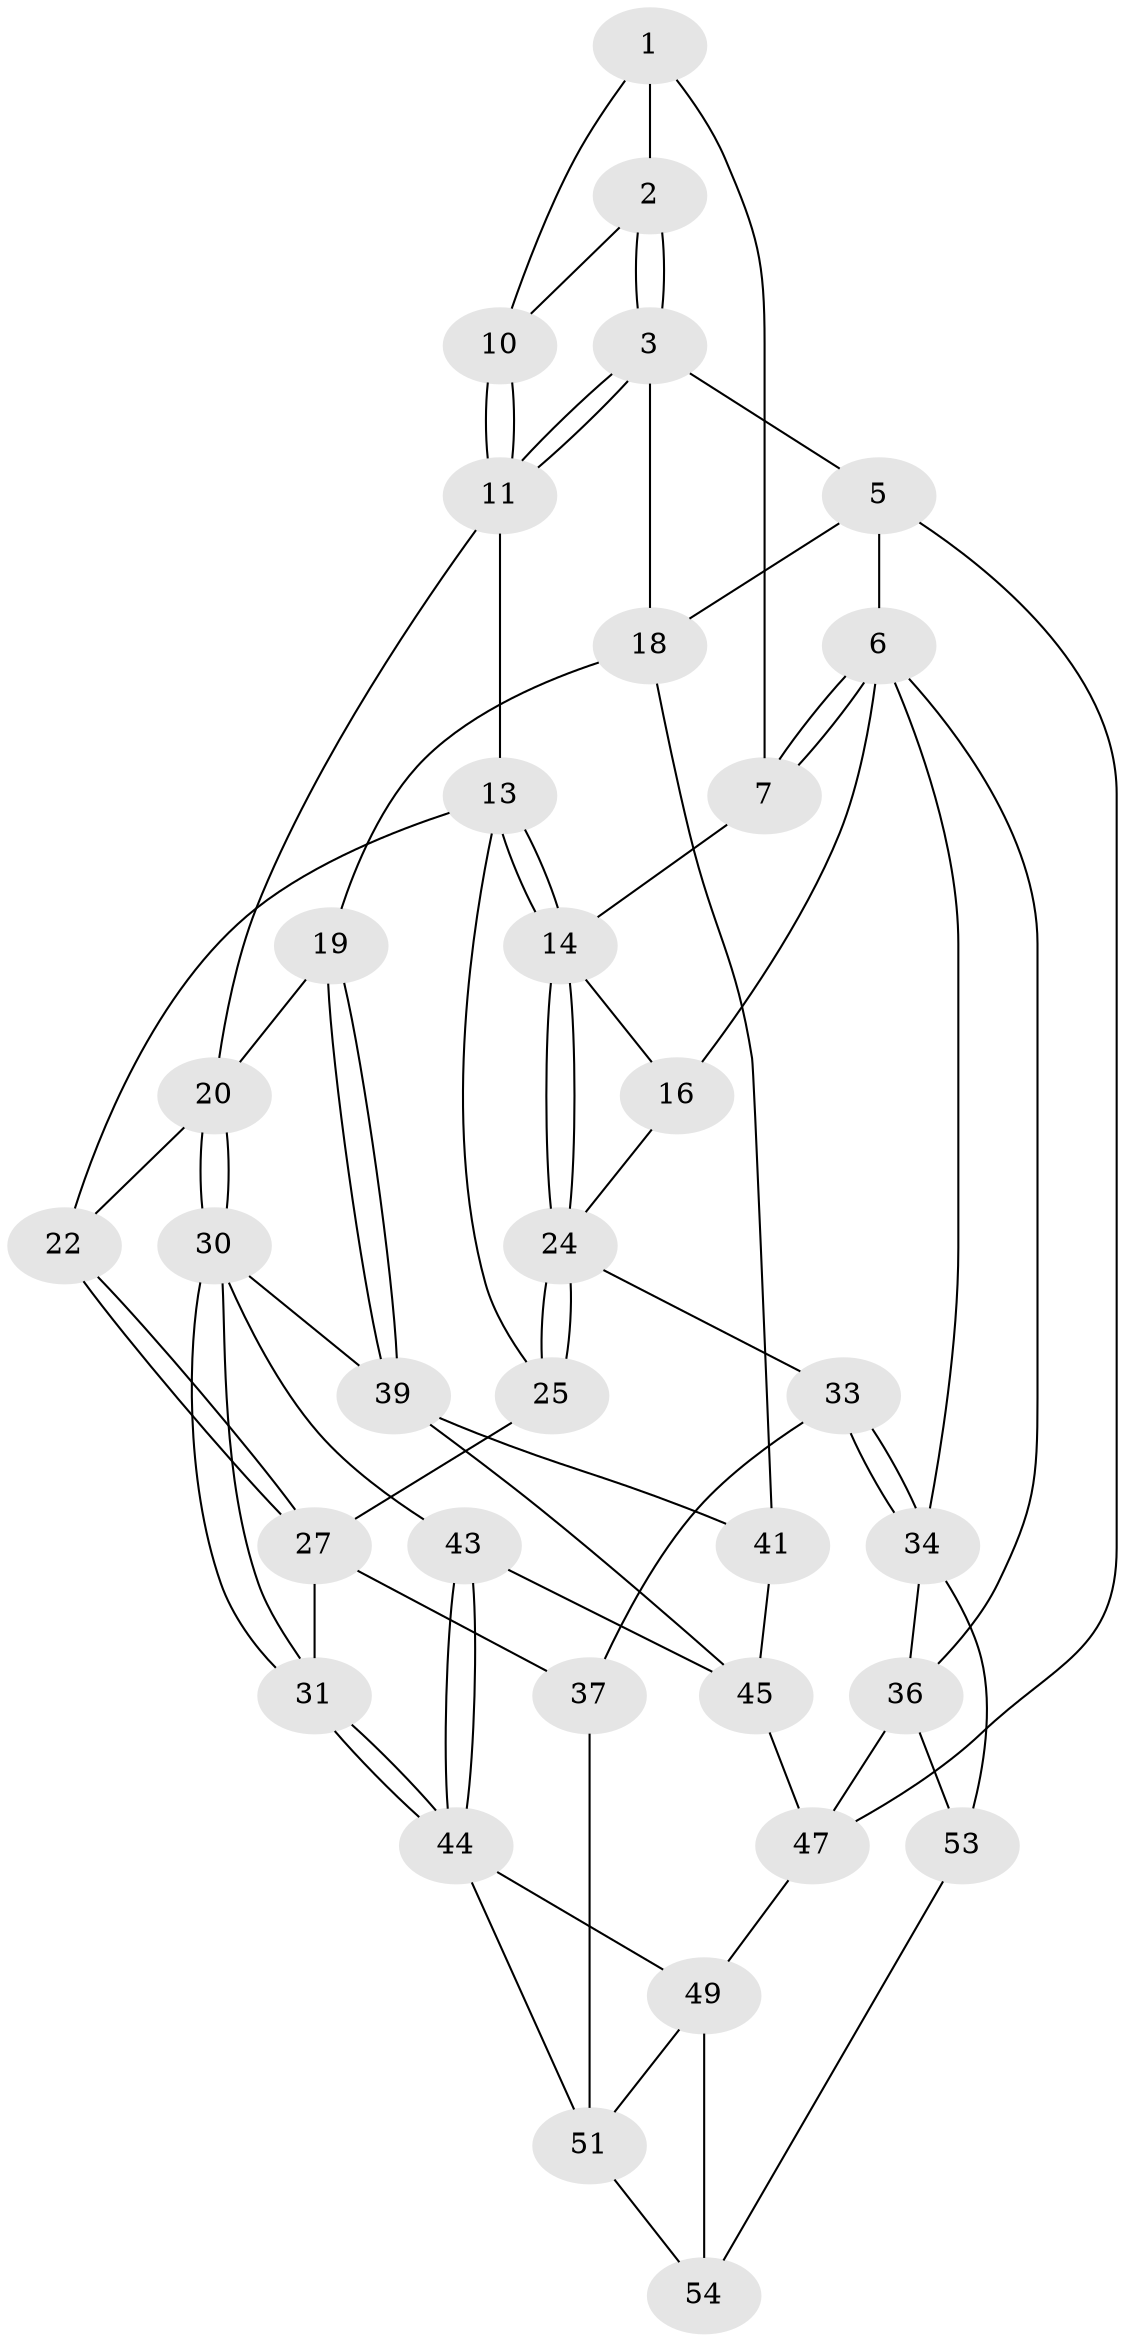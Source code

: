 // original degree distribution, {3: 0.05357142857142857, 4: 0.25, 5: 0.44642857142857145, 6: 0.25}
// Generated by graph-tools (version 1.1) at 2025/42/03/06/25 10:42:27]
// undirected, 34 vertices, 75 edges
graph export_dot {
graph [start="1"]
  node [color=gray90,style=filled];
  1 [pos="+0.4792197330829917+0",super="+8"];
  2 [pos="+0.6091306023016619+0"];
  3 [pos="+0.6955073603178707+0",super="+4"];
  5 [pos="+1+0",super="+28"];
  6 [pos="+0+0",super="+17"];
  7 [pos="+0.10224920673572026+0",super="+9"];
  10 [pos="+0.4185994625435331+0.10313575486115394"];
  11 [pos="+0.4505940165819424+0.24943133152858368",super="+12"];
  13 [pos="+0.3836006773920656+0.2665337773295265",super="+23"];
  14 [pos="+0.22050385187520652+0.24997871433946198",super="+15"];
  16 [pos="+0+0.10631017864037544"];
  18 [pos="+0.7104887965830035+0.29879859247066093",super="+29"];
  19 [pos="+0.6782975910243781+0.3236682733266651"];
  20 [pos="+0.6341535768375395+0.3368573232821294",super="+21"];
  22 [pos="+0.465791022750141+0.3940852050421122"];
  24 [pos="+0.17800704025722494+0.4000485269719336",super="+26"];
  25 [pos="+0.35461107853502555+0.43520986902042325"];
  27 [pos="+0.39196476687081794+0.4685472780363401",super="+32"];
  30 [pos="+0.5616329067317912+0.48832648668277456",super="+40"];
  31 [pos="+0.4660784561748441+0.6061456284018867"];
  33 [pos="+0.1562744095263773+0.430418249511128"];
  34 [pos="+0+0.5343686218373129",super="+35"];
  36 [pos="+0+1"];
  37 [pos="+0.3133929285581549+0.6672085603980935",super="+38"];
  39 [pos="+0.7173017264111592+0.484584544230627",super="+42"];
  41 [pos="+0.9171529875604018+0.5255602753119883"];
  43 [pos="+0.6651728097375135+0.638606160814762"];
  44 [pos="+0.5551391294439516+0.6795608058796435",super="+50"];
  45 [pos="+0.7327087660555068+0.6388909744886475",super="+46"];
  47 [pos="+1+1",super="+48"];
  49 [pos="+0.9540260573010951+1",super="+56"];
  51 [pos="+0.3910565370826861+0.8452355823334662",super="+52"];
  53 [pos="+0.1582251970104949+0.6512062224688769",super="+55"];
  54 [pos="+0.05959166685128459+1"];
  1 -- 2;
  1 -- 10;
  1 -- 7;
  2 -- 3;
  2 -- 3;
  2 -- 10;
  3 -- 11;
  3 -- 11;
  3 -- 18;
  3 -- 5;
  5 -- 6;
  5 -- 47 [weight=2];
  5 -- 18;
  6 -- 7;
  6 -- 7;
  6 -- 36;
  6 -- 16;
  6 -- 34;
  7 -- 14;
  10 -- 11;
  10 -- 11;
  11 -- 13;
  11 -- 20;
  13 -- 14;
  13 -- 14;
  13 -- 25;
  13 -- 22;
  14 -- 24;
  14 -- 24;
  14 -- 16;
  16 -- 24;
  18 -- 19;
  18 -- 41;
  19 -- 20;
  19 -- 39;
  19 -- 39;
  20 -- 30;
  20 -- 30;
  20 -- 22;
  22 -- 27;
  22 -- 27;
  24 -- 25;
  24 -- 25;
  24 -- 33;
  25 -- 27;
  27 -- 37;
  27 -- 31;
  30 -- 31;
  30 -- 31;
  30 -- 43;
  30 -- 39;
  31 -- 44;
  31 -- 44;
  33 -- 34;
  33 -- 34;
  33 -- 37;
  34 -- 36;
  34 -- 53;
  36 -- 47;
  36 -- 53;
  37 -- 51;
  39 -- 41;
  39 -- 45;
  41 -- 45;
  43 -- 44;
  43 -- 44;
  43 -- 45;
  44 -- 49;
  44 -- 51;
  45 -- 47;
  47 -- 49;
  49 -- 51;
  49 -- 54;
  51 -- 54;
  53 -- 54;
}
